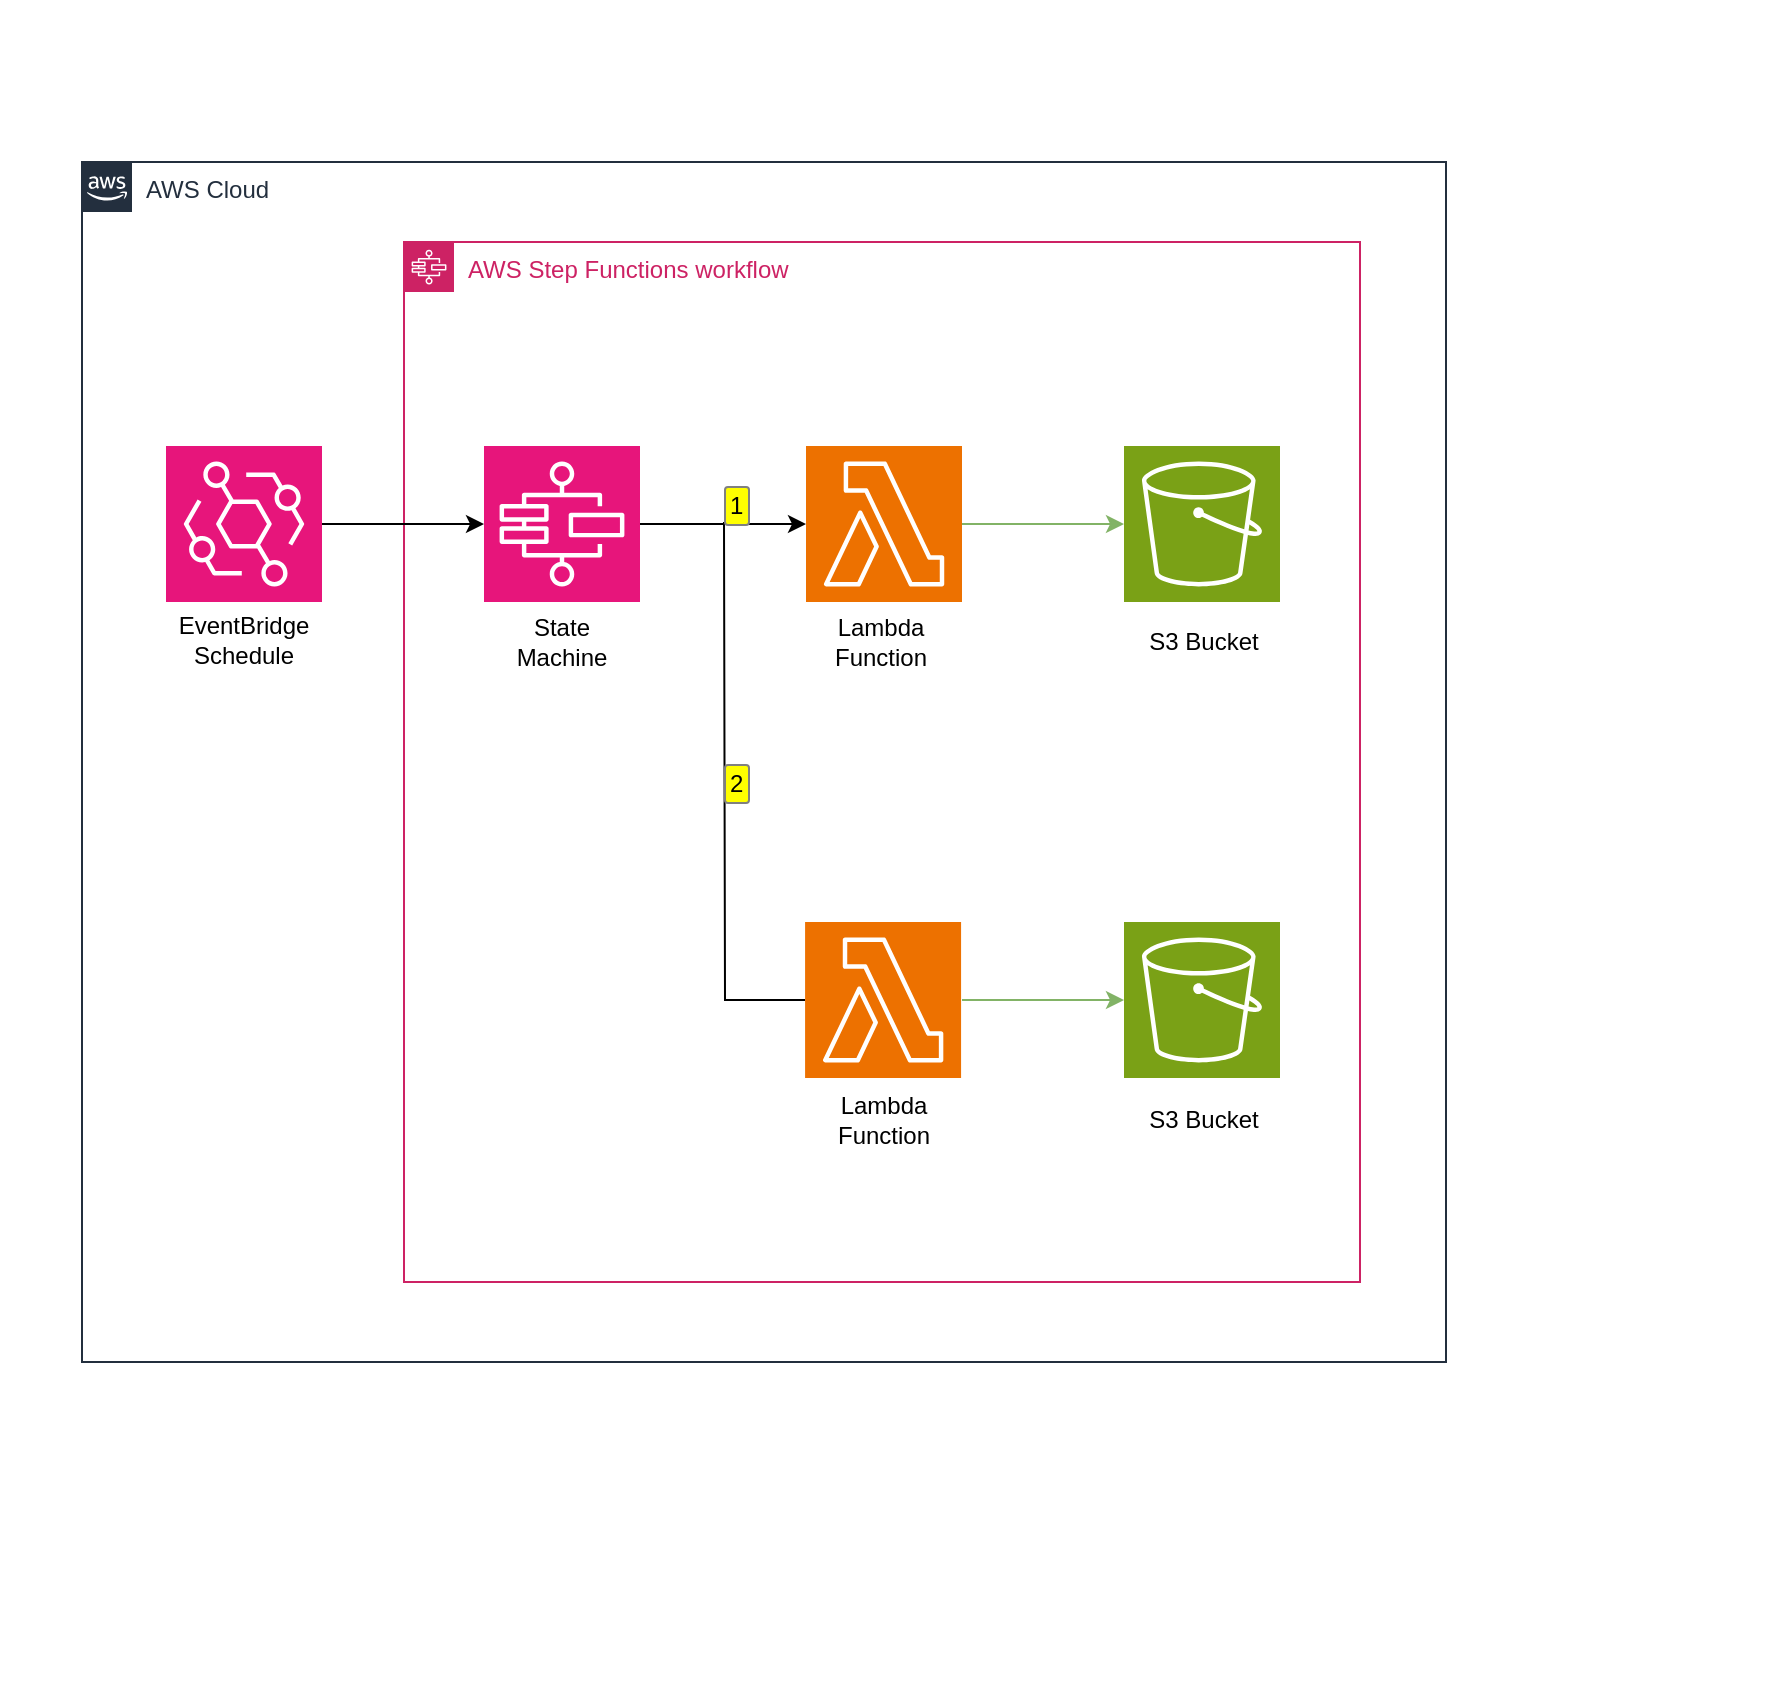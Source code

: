 <mxfile version="24.2.1" type="github">
  <diagram name="Page-1" id="Rdyy5AU9boO1fGuf9hoA">
    <mxGraphModel dx="1434" dy="1907" grid="1" gridSize="10" guides="1" tooltips="1" connect="1" arrows="1" fold="1" page="1" pageScale="1" pageWidth="827" pageHeight="1169" math="0" shadow="0">
      <root>
        <mxCell id="0" />
        <mxCell id="1" parent="0" />
        <mxCell id="h0l9JVYS9Mgj9HRo5y_n-1" value="" style="rounded=0;whiteSpace=wrap;html=1;dashed=1;fillColor=none;strokeColor=#FFFFFF;" parent="1" vertex="1">
          <mxGeometry y="-40" width="880" height="840" as="geometry" />
        </mxCell>
        <mxCell id="h0l9JVYS9Mgj9HRo5y_n-15" value="AWS Cloud" style="points=[[0,0],[0.25,0],[0.5,0],[0.75,0],[1,0],[1,0.25],[1,0.5],[1,0.75],[1,1],[0.75,1],[0.5,1],[0.25,1],[0,1],[0,0.75],[0,0.5],[0,0.25]];outlineConnect=0;gradientColor=none;html=1;whiteSpace=wrap;fontSize=12;fontStyle=0;container=1;pointerEvents=0;collapsible=0;recursiveResize=0;shape=mxgraph.aws4.group;grIcon=mxgraph.aws4.group_aws_cloud_alt;strokeColor=#232F3E;fillColor=none;verticalAlign=top;align=left;spacingLeft=30;fontColor=#232F3E;dashed=0;" parent="1" vertex="1">
          <mxGeometry x="40" y="40" width="682" height="600" as="geometry" />
        </mxCell>
        <mxCell id="h0l9JVYS9Mgj9HRo5y_n-18" value="S3 Bucket" style="text;html=1;strokeColor=none;fillColor=none;align=center;verticalAlign=middle;whiteSpace=wrap;rounded=0;" parent="h0l9JVYS9Mgj9HRo5y_n-15" vertex="1">
          <mxGeometry x="522" y="220" width="78" height="40" as="geometry" />
        </mxCell>
        <mxCell id="h0l9JVYS9Mgj9HRo5y_n-21" value="EventBridge&lt;br&gt;Schedule" style="text;html=1;strokeColor=none;fillColor=none;align=center;verticalAlign=middle;whiteSpace=wrap;rounded=0;" parent="h0l9JVYS9Mgj9HRo5y_n-15" vertex="1">
          <mxGeometry x="42" y="158" width="78" height="40" as="geometry" />
        </mxCell>
        <mxCell id="h0l9JVYS9Mgj9HRo5y_n-27" value="AWS Step Functions workflow" style="points=[[0,0],[0.25,0],[0.5,0],[0.75,0],[1,0],[1,0.25],[1,0.5],[1,0.75],[1,1],[0.75,1],[0.5,1],[0.25,1],[0,1],[0,0.75],[0,0.5],[0,0.25]];outlineConnect=0;gradientColor=none;html=1;whiteSpace=wrap;fontSize=12;fontStyle=0;container=1;pointerEvents=0;collapsible=0;recursiveResize=0;shape=mxgraph.aws4.group;grIcon=mxgraph.aws4.group_aws_step_functions_workflow;strokeColor=#CD2264;fillColor=none;verticalAlign=top;align=left;spacingLeft=30;fontColor=#CD2264;dashed=0;" parent="h0l9JVYS9Mgj9HRo5y_n-15" vertex="1">
          <mxGeometry x="161" y="40" width="478" height="520" as="geometry" />
        </mxCell>
        <mxCell id="h0l9JVYS9Mgj9HRo5y_n-29" value="" style="sketch=0;points=[[0,0,0],[0.25,0,0],[0.5,0,0],[0.75,0,0],[1,0,0],[0,1,0],[0.25,1,0],[0.5,1,0],[0.75,1,0],[1,1,0],[0,0.25,0],[0,0.5,0],[0,0.75,0],[1,0.25,0],[1,0.5,0],[1,0.75,0]];outlineConnect=0;fontColor=#232F3E;fillColor=#ED7100;strokeColor=#ffffff;dashed=0;verticalLabelPosition=bottom;verticalAlign=top;align=center;html=1;fontSize=12;fontStyle=0;aspect=fixed;shape=mxgraph.aws4.resourceIcon;resIcon=mxgraph.aws4.lambda;" parent="h0l9JVYS9Mgj9HRo5y_n-27" vertex="1">
          <mxGeometry x="201" y="102" width="78" height="78" as="geometry" />
        </mxCell>
        <mxCell id="h0l9JVYS9Mgj9HRo5y_n-33" value="" style="sketch=0;points=[[0,0,0],[0.25,0,0],[0.5,0,0],[0.75,0,0],[1,0,0],[0,1,0],[0.25,1,0],[0.5,1,0],[0.75,1,0],[1,1,0],[0,0.25,0],[0,0.5,0],[0,0.75,0],[1,0.25,0],[1,0.5,0],[1,0.75,0]];outlineConnect=0;fontColor=#232F3E;fillColor=#7AA116;strokeColor=#ffffff;dashed=0;verticalLabelPosition=bottom;verticalAlign=top;align=center;html=1;fontSize=12;fontStyle=0;aspect=fixed;shape=mxgraph.aws4.resourceIcon;resIcon=mxgraph.aws4.s3;" parent="h0l9JVYS9Mgj9HRo5y_n-27" vertex="1">
          <mxGeometry x="360" y="340" width="78" height="78" as="geometry" />
        </mxCell>
        <mxCell id="h0l9JVYS9Mgj9HRo5y_n-36" value="Lambda Function" style="text;html=1;strokeColor=none;fillColor=none;align=center;verticalAlign=middle;whiteSpace=wrap;rounded=0;" parent="h0l9JVYS9Mgj9HRo5y_n-27" vertex="1">
          <mxGeometry x="200.46" y="180" width="77.08" height="40" as="geometry" />
        </mxCell>
        <mxCell id="h0l9JVYS9Mgj9HRo5y_n-57" style="edgeStyle=orthogonalEdgeStyle;rounded=0;orthogonalLoop=1;jettySize=auto;html=1;exitX=0;exitY=0.5;exitDx=0;exitDy=0;exitPerimeter=0;endArrow=none;endFill=0;enumerate=1;enumerateValue=2;" parent="h0l9JVYS9Mgj9HRo5y_n-27" source="h0l9JVYS9Mgj9HRo5y_n-32" edge="1">
          <mxGeometry relative="1" as="geometry">
            <mxPoint x="160" y="140" as="targetPoint" />
          </mxGeometry>
        </mxCell>
        <mxCell id="h0l9JVYS9Mgj9HRo5y_n-32" value="" style="sketch=0;points=[[0,0,0],[0.25,0,0],[0.5,0,0],[0.75,0,0],[1,0,0],[0,1,0],[0.25,1,0],[0.5,1,0],[0.75,1,0],[1,1,0],[0,0.25,0],[0,0.5,0],[0,0.75,0],[1,0.25,0],[1,0.5,0],[1,0.75,0]];outlineConnect=0;fontColor=#232F3E;fillColor=#ED7100;strokeColor=#ffffff;dashed=0;verticalLabelPosition=bottom;verticalAlign=top;align=center;html=1;fontSize=12;fontStyle=0;aspect=fixed;shape=mxgraph.aws4.resourceIcon;resIcon=mxgraph.aws4.lambda;" parent="h0l9JVYS9Mgj9HRo5y_n-27" vertex="1">
          <mxGeometry x="200.54" y="340" width="78" height="78" as="geometry" />
        </mxCell>
        <mxCell id="h0l9JVYS9Mgj9HRo5y_n-52" value="" style="edgeStyle=orthogonalEdgeStyle;rounded=0;orthogonalLoop=1;jettySize=auto;html=1;enumerate=1;enumerateValue=1;" parent="h0l9JVYS9Mgj9HRo5y_n-27" source="h0l9JVYS9Mgj9HRo5y_n-28" target="h0l9JVYS9Mgj9HRo5y_n-29" edge="1">
          <mxGeometry relative="1" as="geometry" />
        </mxCell>
        <mxCell id="h0l9JVYS9Mgj9HRo5y_n-28" value="" style="sketch=0;points=[[0,0,0],[0.25,0,0],[0.5,0,0],[0.75,0,0],[1,0,0],[0,1,0],[0.25,1,0],[0.5,1,0],[0.75,1,0],[1,1,0],[0,0.25,0],[0,0.5,0],[0,0.75,0],[1,0.25,0],[1,0.5,0],[1,0.75,0]];outlineConnect=0;fontColor=#232F3E;fillColor=#E7157B;strokeColor=#ffffff;dashed=0;verticalLabelPosition=bottom;verticalAlign=top;align=center;html=1;fontSize=12;fontStyle=0;aspect=fixed;shape=mxgraph.aws4.resourceIcon;resIcon=mxgraph.aws4.step_functions;" parent="h0l9JVYS9Mgj9HRo5y_n-27" vertex="1">
          <mxGeometry x="40" y="102" width="78" height="78" as="geometry" />
        </mxCell>
        <mxCell id="h0l9JVYS9Mgj9HRo5y_n-55" style="edgeStyle=orthogonalEdgeStyle;rounded=0;orthogonalLoop=1;jettySize=auto;html=1;entryX=0;entryY=0.5;entryDx=0;entryDy=0;entryPerimeter=0;fillColor=#d5e8d4;strokeColor=#82b366;enumerate=0;" parent="h0l9JVYS9Mgj9HRo5y_n-27" target="h0l9JVYS9Mgj9HRo5y_n-33" edge="1">
          <mxGeometry relative="1" as="geometry">
            <mxPoint x="279" y="379" as="sourcePoint" />
            <Array as="points">
              <mxPoint x="279" y="379" />
            </Array>
          </mxGeometry>
        </mxCell>
        <mxCell id="h0l9JVYS9Mgj9HRo5y_n-60" value="State&lt;br&gt;Machine" style="text;html=1;strokeColor=none;fillColor=none;align=center;verticalAlign=middle;whiteSpace=wrap;rounded=0;" parent="h0l9JVYS9Mgj9HRo5y_n-27" vertex="1">
          <mxGeometry x="40" y="180" width="78" height="40" as="geometry" />
        </mxCell>
        <mxCell id="h0l9JVYS9Mgj9HRo5y_n-9" value="" style="sketch=0;points=[[0,0,0],[0.25,0,0],[0.5,0,0],[0.75,0,0],[1,0,0],[0,1,0],[0.25,1,0],[0.5,1,0],[0.75,1,0],[1,1,0],[0,0.25,0],[0,0.5,0],[0,0.75,0],[1,0.25,0],[1,0.5,0],[1,0.75,0]];outlineConnect=0;fontColor=#232F3E;fillColor=#7AA116;strokeColor=#ffffff;dashed=0;verticalLabelPosition=bottom;verticalAlign=top;align=center;html=1;fontSize=12;fontStyle=0;aspect=fixed;shape=mxgraph.aws4.resourceIcon;resIcon=mxgraph.aws4.s3;" parent="h0l9JVYS9Mgj9HRo5y_n-27" vertex="1">
          <mxGeometry x="360" y="102" width="78" height="78" as="geometry" />
        </mxCell>
        <mxCell id="h0l9JVYS9Mgj9HRo5y_n-53" style="edgeStyle=orthogonalEdgeStyle;rounded=0;orthogonalLoop=1;jettySize=auto;html=1;fillColor=#d5e8d4;strokeColor=#82b366;enumerate=0;" parent="h0l9JVYS9Mgj9HRo5y_n-27" target="h0l9JVYS9Mgj9HRo5y_n-9" edge="1">
          <mxGeometry relative="1" as="geometry">
            <mxPoint x="279" y="141" as="sourcePoint" />
            <Array as="points">
              <mxPoint x="279" y="141" />
            </Array>
          </mxGeometry>
        </mxCell>
        <mxCell id="h0l9JVYS9Mgj9HRo5y_n-24" value="" style="sketch=0;points=[[0,0,0],[0.25,0,0],[0.5,0,0],[0.75,0,0],[1,0,0],[0,1,0],[0.25,1,0],[0.5,1,0],[0.75,1,0],[1,1,0],[0,0.25,0],[0,0.5,0],[0,0.75,0],[1,0.25,0],[1,0.5,0],[1,0.75,0]];outlineConnect=0;fontColor=#232F3E;fillColor=#E7157B;strokeColor=#ffffff;dashed=0;verticalLabelPosition=bottom;verticalAlign=top;align=center;html=1;fontSize=12;fontStyle=0;aspect=fixed;shape=mxgraph.aws4.resourceIcon;resIcon=mxgraph.aws4.eventbridge;" parent="h0l9JVYS9Mgj9HRo5y_n-15" vertex="1">
          <mxGeometry x="42" y="142" width="78" height="78" as="geometry" />
        </mxCell>
        <mxCell id="h0l9JVYS9Mgj9HRo5y_n-38" value="" style="edgeStyle=orthogonalEdgeStyle;rounded=0;orthogonalLoop=1;jettySize=auto;html=1;enumerate=0;enumerateValue=1;" parent="h0l9JVYS9Mgj9HRo5y_n-15" source="h0l9JVYS9Mgj9HRo5y_n-24" target="h0l9JVYS9Mgj9HRo5y_n-28" edge="1">
          <mxGeometry relative="1" as="geometry" />
        </mxCell>
        <mxCell id="h0l9JVYS9Mgj9HRo5y_n-34" value="S3 Bucket" style="text;html=1;strokeColor=none;fillColor=none;align=center;verticalAlign=middle;whiteSpace=wrap;rounded=0;" parent="1" vertex="1">
          <mxGeometry x="562" y="499" width="78" height="40" as="geometry" />
        </mxCell>
        <mxCell id="h0l9JVYS9Mgj9HRo5y_n-35" value="Lambda Function" style="text;html=1;strokeColor=none;fillColor=none;align=center;verticalAlign=middle;whiteSpace=wrap;rounded=0;" parent="1" vertex="1">
          <mxGeometry x="402" y="499" width="78" height="40" as="geometry" />
        </mxCell>
        <mxCell id="h0l9JVYS9Mgj9HRo5y_n-59" value="EventBridge&lt;br&gt;Schedule" style="text;html=1;strokeColor=none;fillColor=none;align=center;verticalAlign=middle;whiteSpace=wrap;rounded=0;" parent="1" vertex="1">
          <mxGeometry x="82" y="259" width="78" height="40" as="geometry" />
        </mxCell>
      </root>
    </mxGraphModel>
  </diagram>
</mxfile>
